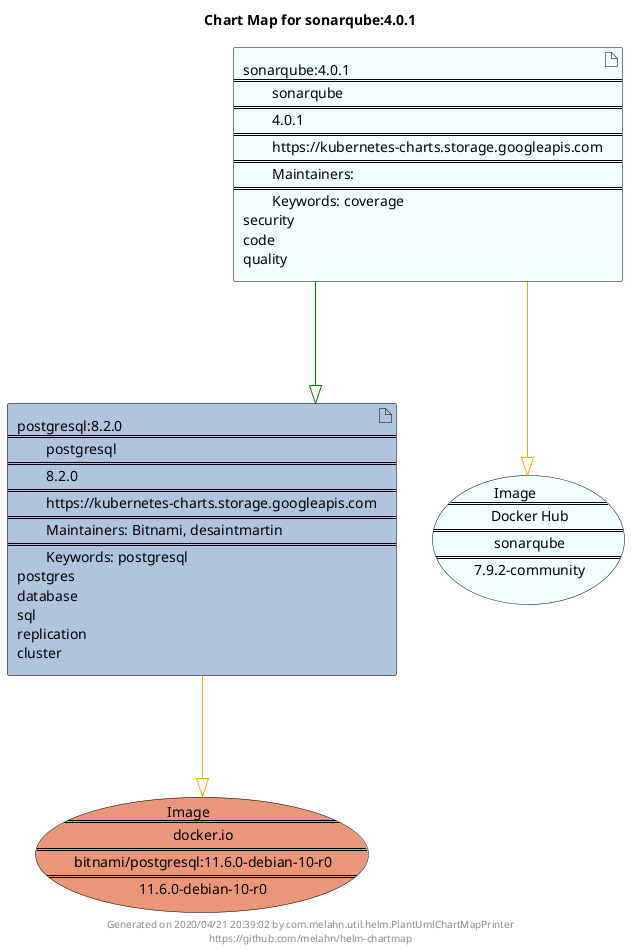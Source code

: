 @startuml
skinparam linetype ortho
skinparam backgroundColor white
skinparam usecaseBorderColor black
skinparam usecaseArrowColor LightSlateGray
skinparam artifactBorderColor black
skinparam artifactArrowColor LightSlateGray

title Chart Map for sonarqube:4.0.1

'There are 2 referenced Helm Charts
artifact "postgresql:8.2.0\n====\n\tpostgresql\n====\n\t8.2.0\n====\n\thttps://kubernetes-charts.storage.googleapis.com\n====\n\tMaintainers: Bitnami, desaintmartin\n====\n\tKeywords: postgresql\npostgres\ndatabase\nsql\nreplication\ncluster" as postgresql_8_2_0 #LightSteelBlue
artifact "sonarqube:4.0.1\n====\n\tsonarqube\n====\n\t4.0.1\n====\n\thttps://kubernetes-charts.storage.googleapis.com\n====\n\tMaintainers: \n====\n\tKeywords: coverage\nsecurity\ncode\nquality" as sonarqube_4_0_1 #Azure

'There are 2 referenced Docker Images
usecase "Image\n====\n\tdocker.io\n====\n\tbitnami/postgresql:11.6.0-debian-10-r0\n====\n\t11.6.0-debian-10-r0" as docker_io_bitnami_postgresql_11_6_0_debian_10_r0 #DarkSalmon
usecase "Image\n====\n\tDocker Hub\n====\n\tsonarqube\n====\n\t7.9.2-community" as sonarqube_7_9_2_community #Azure

'Chart Dependencies
sonarqube_4_0_1--[#green]-|>postgresql_8_2_0
postgresql_8_2_0--[#orange]-|>docker_io_bitnami_postgresql_11_6_0_debian_10_r0
sonarqube_4_0_1--[#orange]-|>sonarqube_7_9_2_community

center footer Generated on 2020/04/21 20:39:02 by com.melahn.util.helm.PlantUmlChartMapPrinter\nhttps://github.com/melahn/helm-chartmap
@enduml
